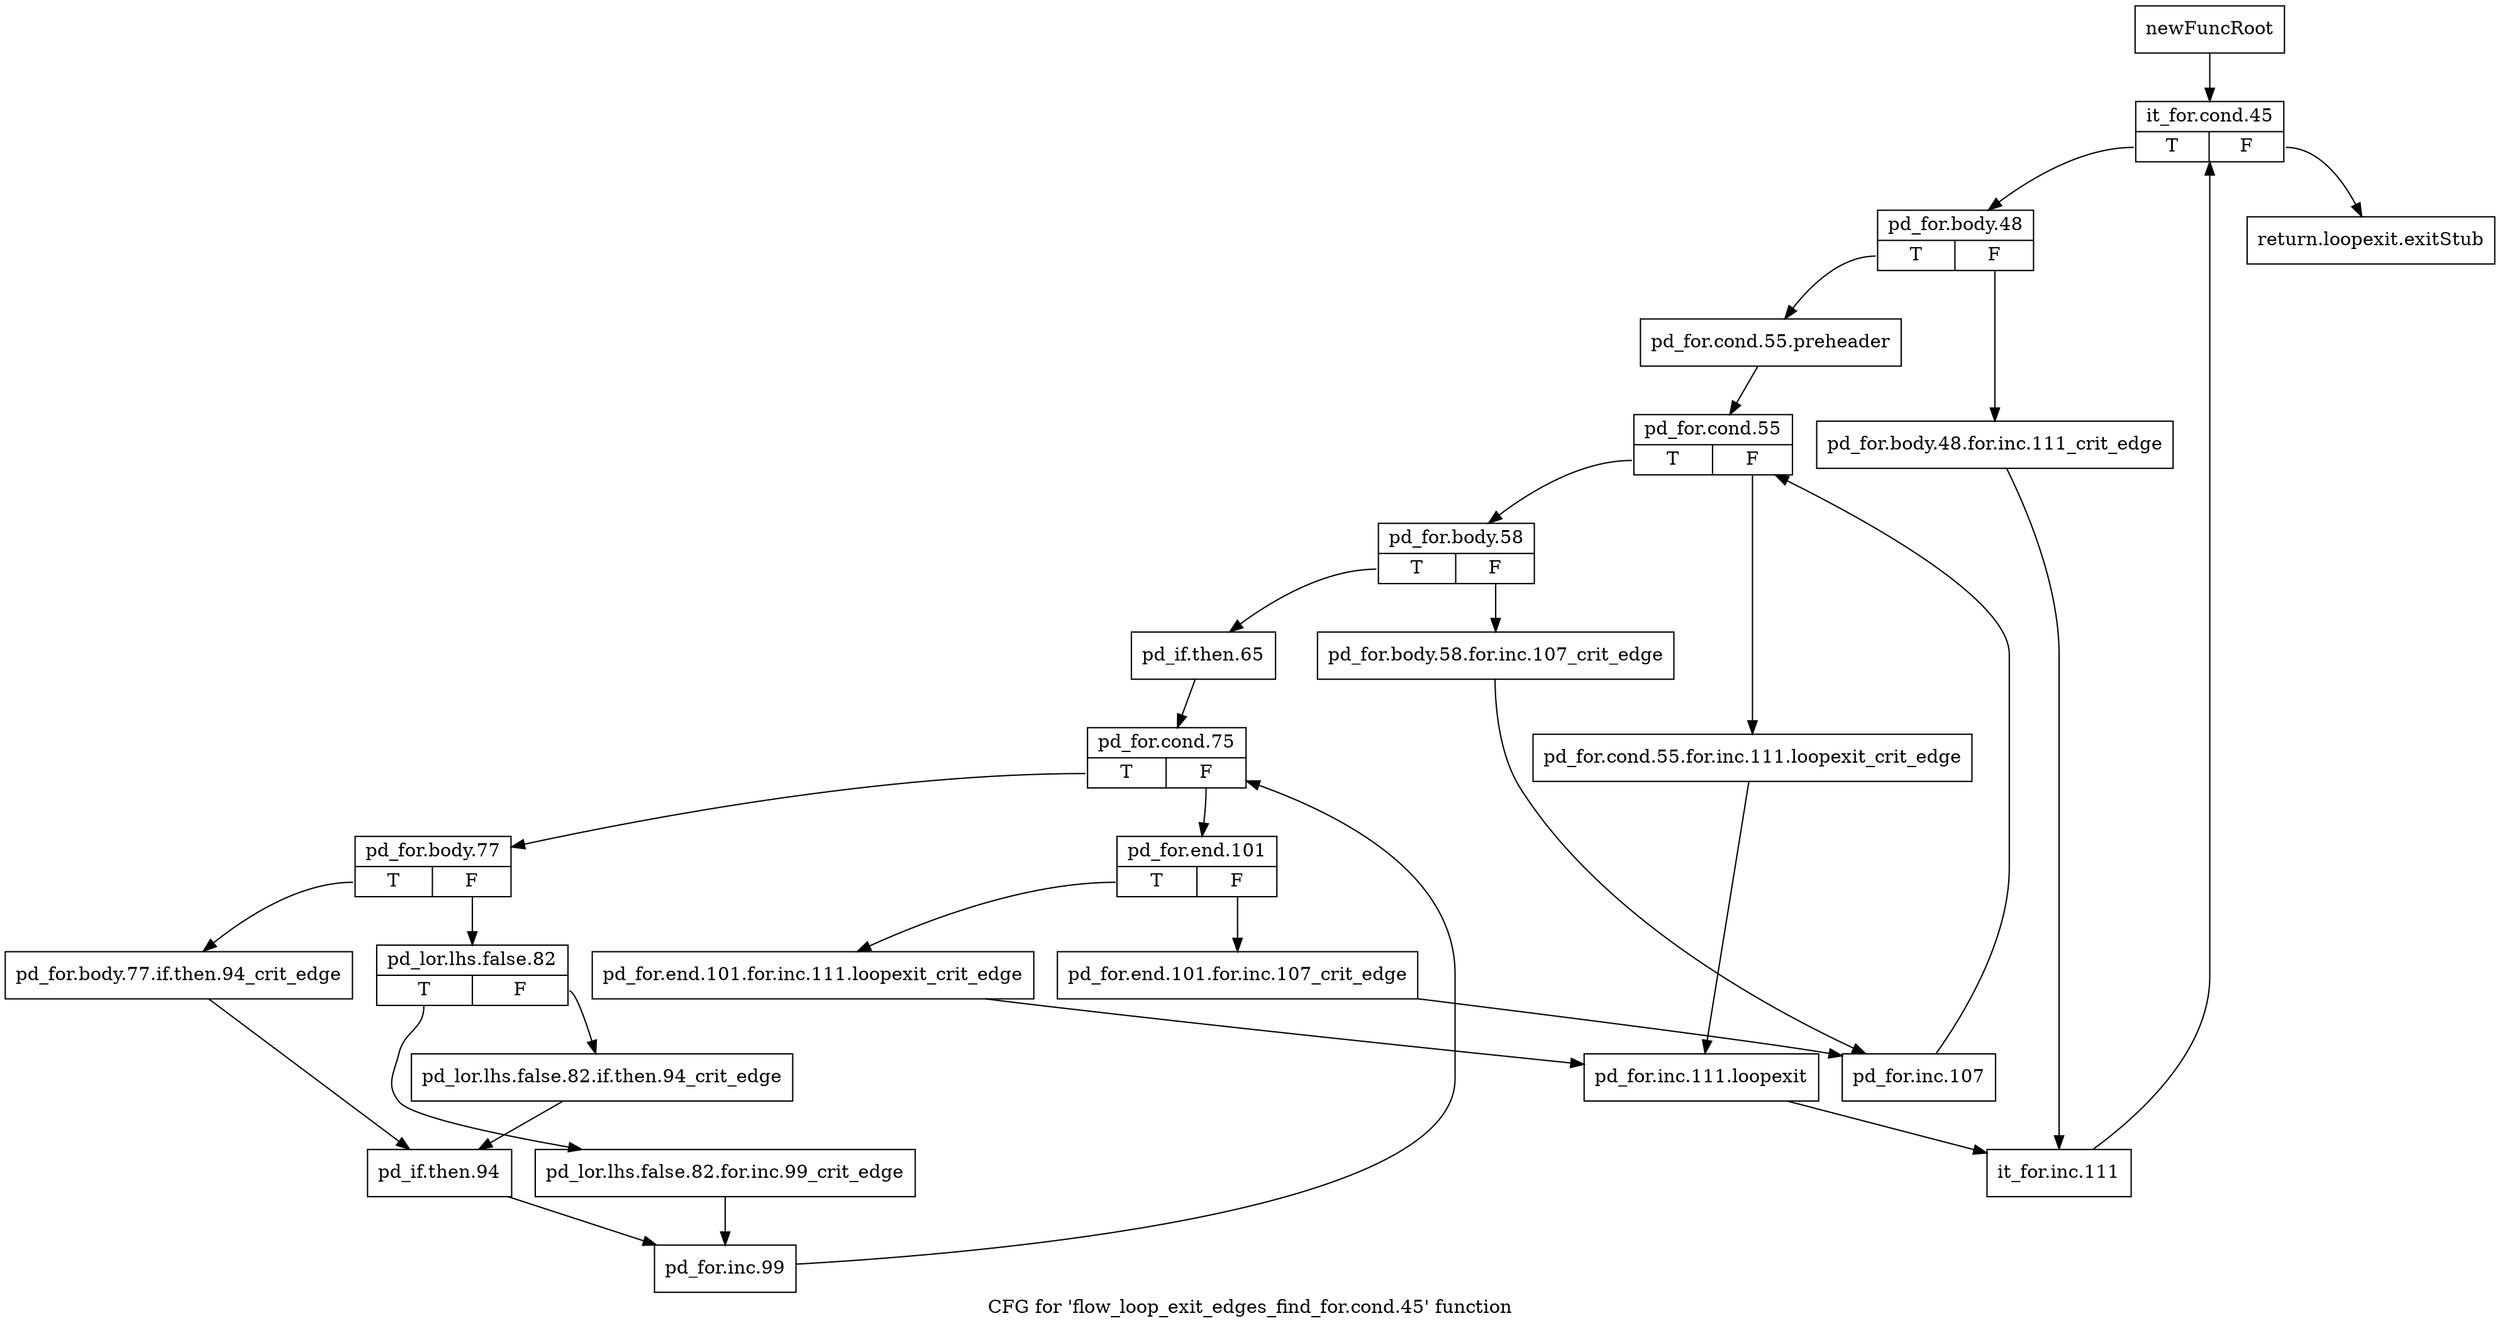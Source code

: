 digraph "CFG for 'flow_loop_exit_edges_find_for.cond.45' function" {
	label="CFG for 'flow_loop_exit_edges_find_for.cond.45' function";

	Node0xa565500 [shape=record,label="{newFuncRoot}"];
	Node0xa565500 -> Node0xa5655a0;
	Node0xa565550 [shape=record,label="{return.loopexit.exitStub}"];
	Node0xa5655a0 [shape=record,label="{it_for.cond.45|{<s0>T|<s1>F}}"];
	Node0xa5655a0:s0 -> Node0xa5655f0;
	Node0xa5655a0:s1 -> Node0xa565550;
	Node0xa5655f0 [shape=record,label="{pd_for.body.48|{<s0>T|<s1>F}}"];
	Node0xa5655f0:s0 -> Node0xa565690;
	Node0xa5655f0:s1 -> Node0xa565640;
	Node0xa565640 [shape=record,label="{pd_for.body.48.for.inc.111_crit_edge}"];
	Node0xa565640 -> Node0xa565a50;
	Node0xa565690 [shape=record,label="{pd_for.cond.55.preheader}"];
	Node0xa565690 -> Node0xa5656e0;
	Node0xa5656e0 [shape=record,label="{pd_for.cond.55|{<s0>T|<s1>F}}"];
	Node0xa5656e0:s0 -> Node0xa565780;
	Node0xa5656e0:s1 -> Node0xa565730;
	Node0xa565730 [shape=record,label="{pd_for.cond.55.for.inc.111.loopexit_crit_edge}"];
	Node0xa565730 -> Node0xa565a00;
	Node0xa565780 [shape=record,label="{pd_for.body.58|{<s0>T|<s1>F}}"];
	Node0xa565780:s0 -> Node0xa565820;
	Node0xa565780:s1 -> Node0xa5657d0;
	Node0xa5657d0 [shape=record,label="{pd_for.body.58.for.inc.107_crit_edge}"];
	Node0xa5657d0 -> Node0xa565960;
	Node0xa565820 [shape=record,label="{pd_if.then.65}"];
	Node0xa565820 -> Node0xa565870;
	Node0xa565870 [shape=record,label="{pd_for.cond.75|{<s0>T|<s1>F}}"];
	Node0xa565870:s0 -> Node0xa565aa0;
	Node0xa565870:s1 -> Node0xa5658c0;
	Node0xa5658c0 [shape=record,label="{pd_for.end.101|{<s0>T|<s1>F}}"];
	Node0xa5658c0:s0 -> Node0xa5659b0;
	Node0xa5658c0:s1 -> Node0xa565910;
	Node0xa565910 [shape=record,label="{pd_for.end.101.for.inc.107_crit_edge}"];
	Node0xa565910 -> Node0xa565960;
	Node0xa565960 [shape=record,label="{pd_for.inc.107}"];
	Node0xa565960 -> Node0xa5656e0;
	Node0xa5659b0 [shape=record,label="{pd_for.end.101.for.inc.111.loopexit_crit_edge}"];
	Node0xa5659b0 -> Node0xa565a00;
	Node0xa565a00 [shape=record,label="{pd_for.inc.111.loopexit}"];
	Node0xa565a00 -> Node0xa565a50;
	Node0xa565a50 [shape=record,label="{it_for.inc.111}"];
	Node0xa565a50 -> Node0xa5655a0;
	Node0xa565aa0 [shape=record,label="{pd_for.body.77|{<s0>T|<s1>F}}"];
	Node0xa565aa0:s0 -> Node0xa565be0;
	Node0xa565aa0:s1 -> Node0xa565af0;
	Node0xa565af0 [shape=record,label="{pd_lor.lhs.false.82|{<s0>T|<s1>F}}"];
	Node0xa565af0:s0 -> Node0xa565b90;
	Node0xa565af0:s1 -> Node0xa565b40;
	Node0xa565b40 [shape=record,label="{pd_lor.lhs.false.82.if.then.94_crit_edge}"];
	Node0xa565b40 -> Node0xa565c30;
	Node0xa565b90 [shape=record,label="{pd_lor.lhs.false.82.for.inc.99_crit_edge}"];
	Node0xa565b90 -> Node0xa565c80;
	Node0xa565be0 [shape=record,label="{pd_for.body.77.if.then.94_crit_edge}"];
	Node0xa565be0 -> Node0xa565c30;
	Node0xa565c30 [shape=record,label="{pd_if.then.94}"];
	Node0xa565c30 -> Node0xa565c80;
	Node0xa565c80 [shape=record,label="{pd_for.inc.99}"];
	Node0xa565c80 -> Node0xa565870;
}
